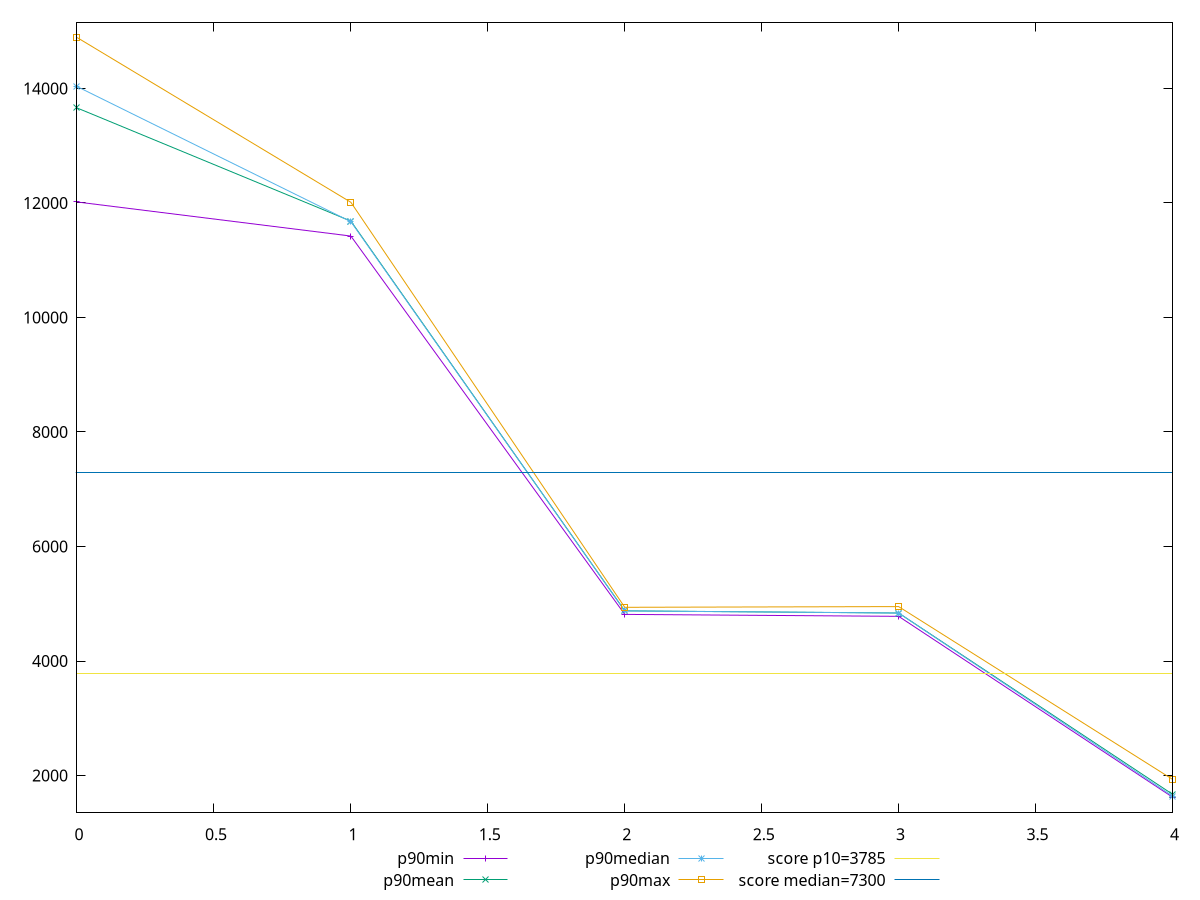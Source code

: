 reset

$p90Min <<EOF
0 12016.681
1 11421.559000000001
2 4814.2955
3 4780.370500000001
4 1622.5395000000003
EOF

$p90Mean <<EOF
0 13659.255686813185
1 11682.50608241758
2 4876.530791758241
3 4838.424636263738
4 1672.9525747252756
EOF

$p90Median <<EOF
0 14033.194
1 11672.647500000001
2 4874.885999999998
3 4837.8115
4 1641.8378
EOF

$p90Max <<EOF
0 14889.639000000001
1 12011.221999999998
2 4938.0615
3 4950.442499999999
4 1933.8249999999998
EOF

set key outside below
set xrange [0:4]
set yrange [1357.1975100000004:15154.980990000002]
set trange [1357.1975100000004:15154.980990000002]
set terminal svg size 640, 560 enhanced background rgb 'white'
set output "report_00009_2021-02-08T22-37-41.559Z/interactive/progression/value.svg"

plot $p90Min title "p90min" with linespoints, \
     $p90Mean title "p90mean" with linespoints, \
     $p90Median title "p90median" with linespoints, \
     $p90Max title "p90max" with linespoints, \
     3785 title "score p10=3785", \
     7300 title "score median=7300"

reset
